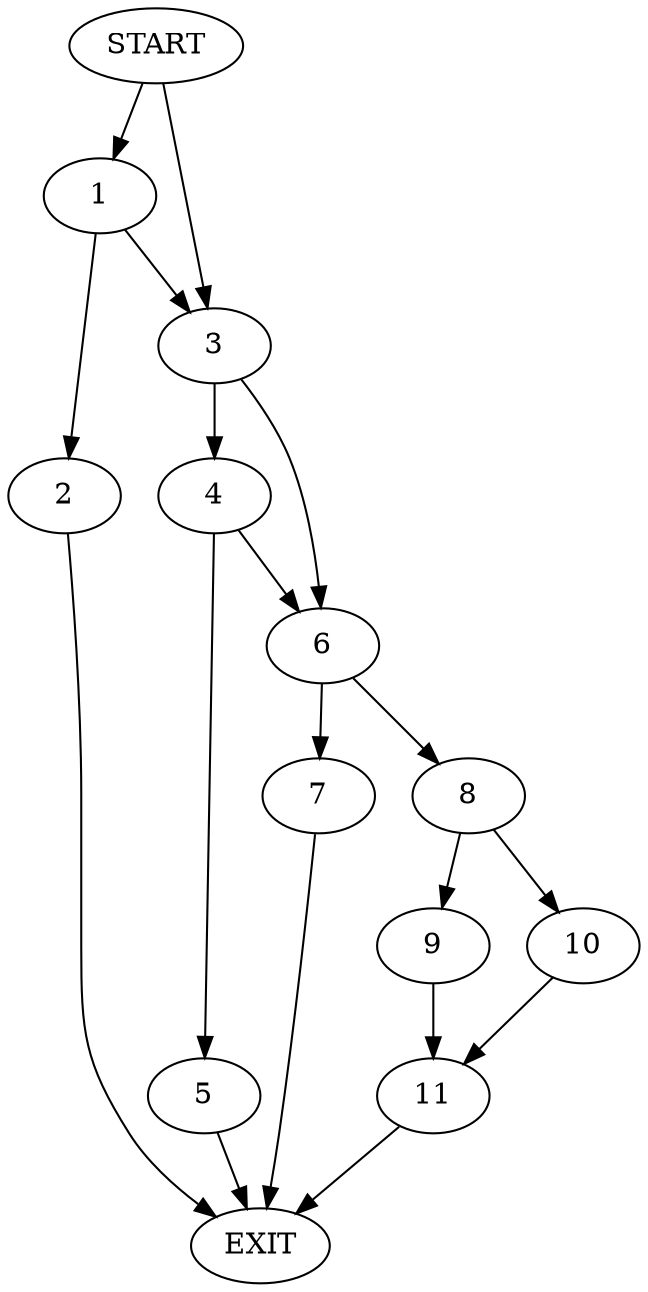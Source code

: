 digraph { 
0 [label="START"];
1;
2;
3;
4;
5;
6;
7;
8;
9;
10;
11;
12[label="EXIT"];
0 -> 1;
0 -> 3;
1 -> 2;
1 -> 3;
2 -> 12;
3 -> 4;
3 -> 6;
4 -> 5;
4 -> 6;
5 -> 12;
6 -> 7;
6 -> 8;
7 -> 12;
8 -> 9;
8 -> 10;
9 -> 11;
10 -> 11;
11 -> 12;
}